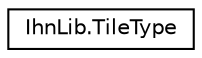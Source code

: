 digraph "Graphical Class Hierarchy"
{
  edge [fontname="Helvetica",fontsize="10",labelfontname="Helvetica",labelfontsize="10"];
  node [fontname="Helvetica",fontsize="10",shape=record];
  rankdir="LR";
  Node1 [label="IhnLib.TileType",height=0.2,width=0.4,color="black", fillcolor="white", style="filled",URL="$struct_ihn_lib_1_1_tile_type.html",tooltip="Tiles are used with System/Component Tilemap to efficiently render a tileset with minimal monotonous ..."];
}
